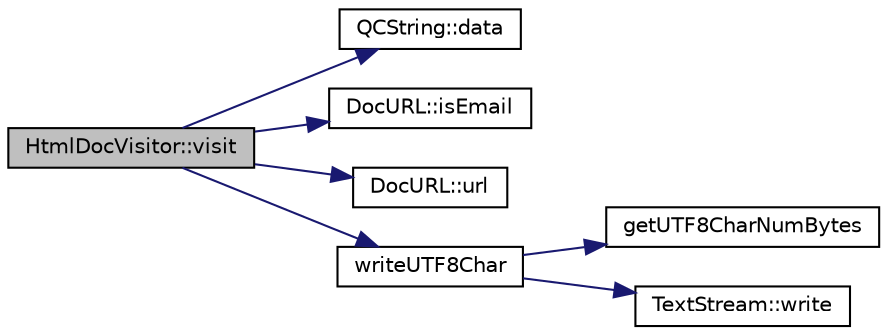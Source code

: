 digraph "HtmlDocVisitor::visit"
{
 // LATEX_PDF_SIZE
  edge [fontname="Helvetica",fontsize="10",labelfontname="Helvetica",labelfontsize="10"];
  node [fontname="Helvetica",fontsize="10",shape=record];
  rankdir="LR";
  Node1 [label="HtmlDocVisitor::visit",height=0.2,width=0.4,color="black", fillcolor="grey75", style="filled", fontcolor="black",tooltip=" "];
  Node1 -> Node2 [color="midnightblue",fontsize="10",style="solid"];
  Node2 [label="QCString::data",height=0.2,width=0.4,color="black", fillcolor="white", style="filled",URL="$classQCString.html#ac3aa3ac1a1c36d3305eba22a2eb0d098",tooltip=" "];
  Node1 -> Node3 [color="midnightblue",fontsize="10",style="solid"];
  Node3 [label="DocURL::isEmail",height=0.2,width=0.4,color="black", fillcolor="white", style="filled",URL="$classDocURL.html#ac2e7983ca9569098860da2ce21fa25f6",tooltip=" "];
  Node1 -> Node4 [color="midnightblue",fontsize="10",style="solid"];
  Node4 [label="DocURL::url",height=0.2,width=0.4,color="black", fillcolor="white", style="filled",URL="$classDocURL.html#a06354fa0923e369dc58da474622528a0",tooltip=" "];
  Node1 -> Node5 [color="midnightblue",fontsize="10",style="solid"];
  Node5 [label="writeUTF8Char",height=0.2,width=0.4,color="black", fillcolor="white", style="filled",URL="$utf8_8cpp.html#ae9de248ba9e19731fb682352dcbc1b3c",tooltip=" "];
  Node5 -> Node6 [color="midnightblue",fontsize="10",style="solid"];
  Node6 [label="getUTF8CharNumBytes",height=0.2,width=0.4,color="black", fillcolor="white", style="filled",URL="$utf8_8cpp.html#aaca02fb609a02d6006c4ae5d02a20b9b",tooltip=" "];
  Node5 -> Node7 [color="midnightblue",fontsize="10",style="solid"];
  Node7 [label="TextStream::write",height=0.2,width=0.4,color="black", fillcolor="white", style="filled",URL="$classTextStream.html#aaa78941b7f04d95ca3be7d11073828f0",tooltip=" "];
}
